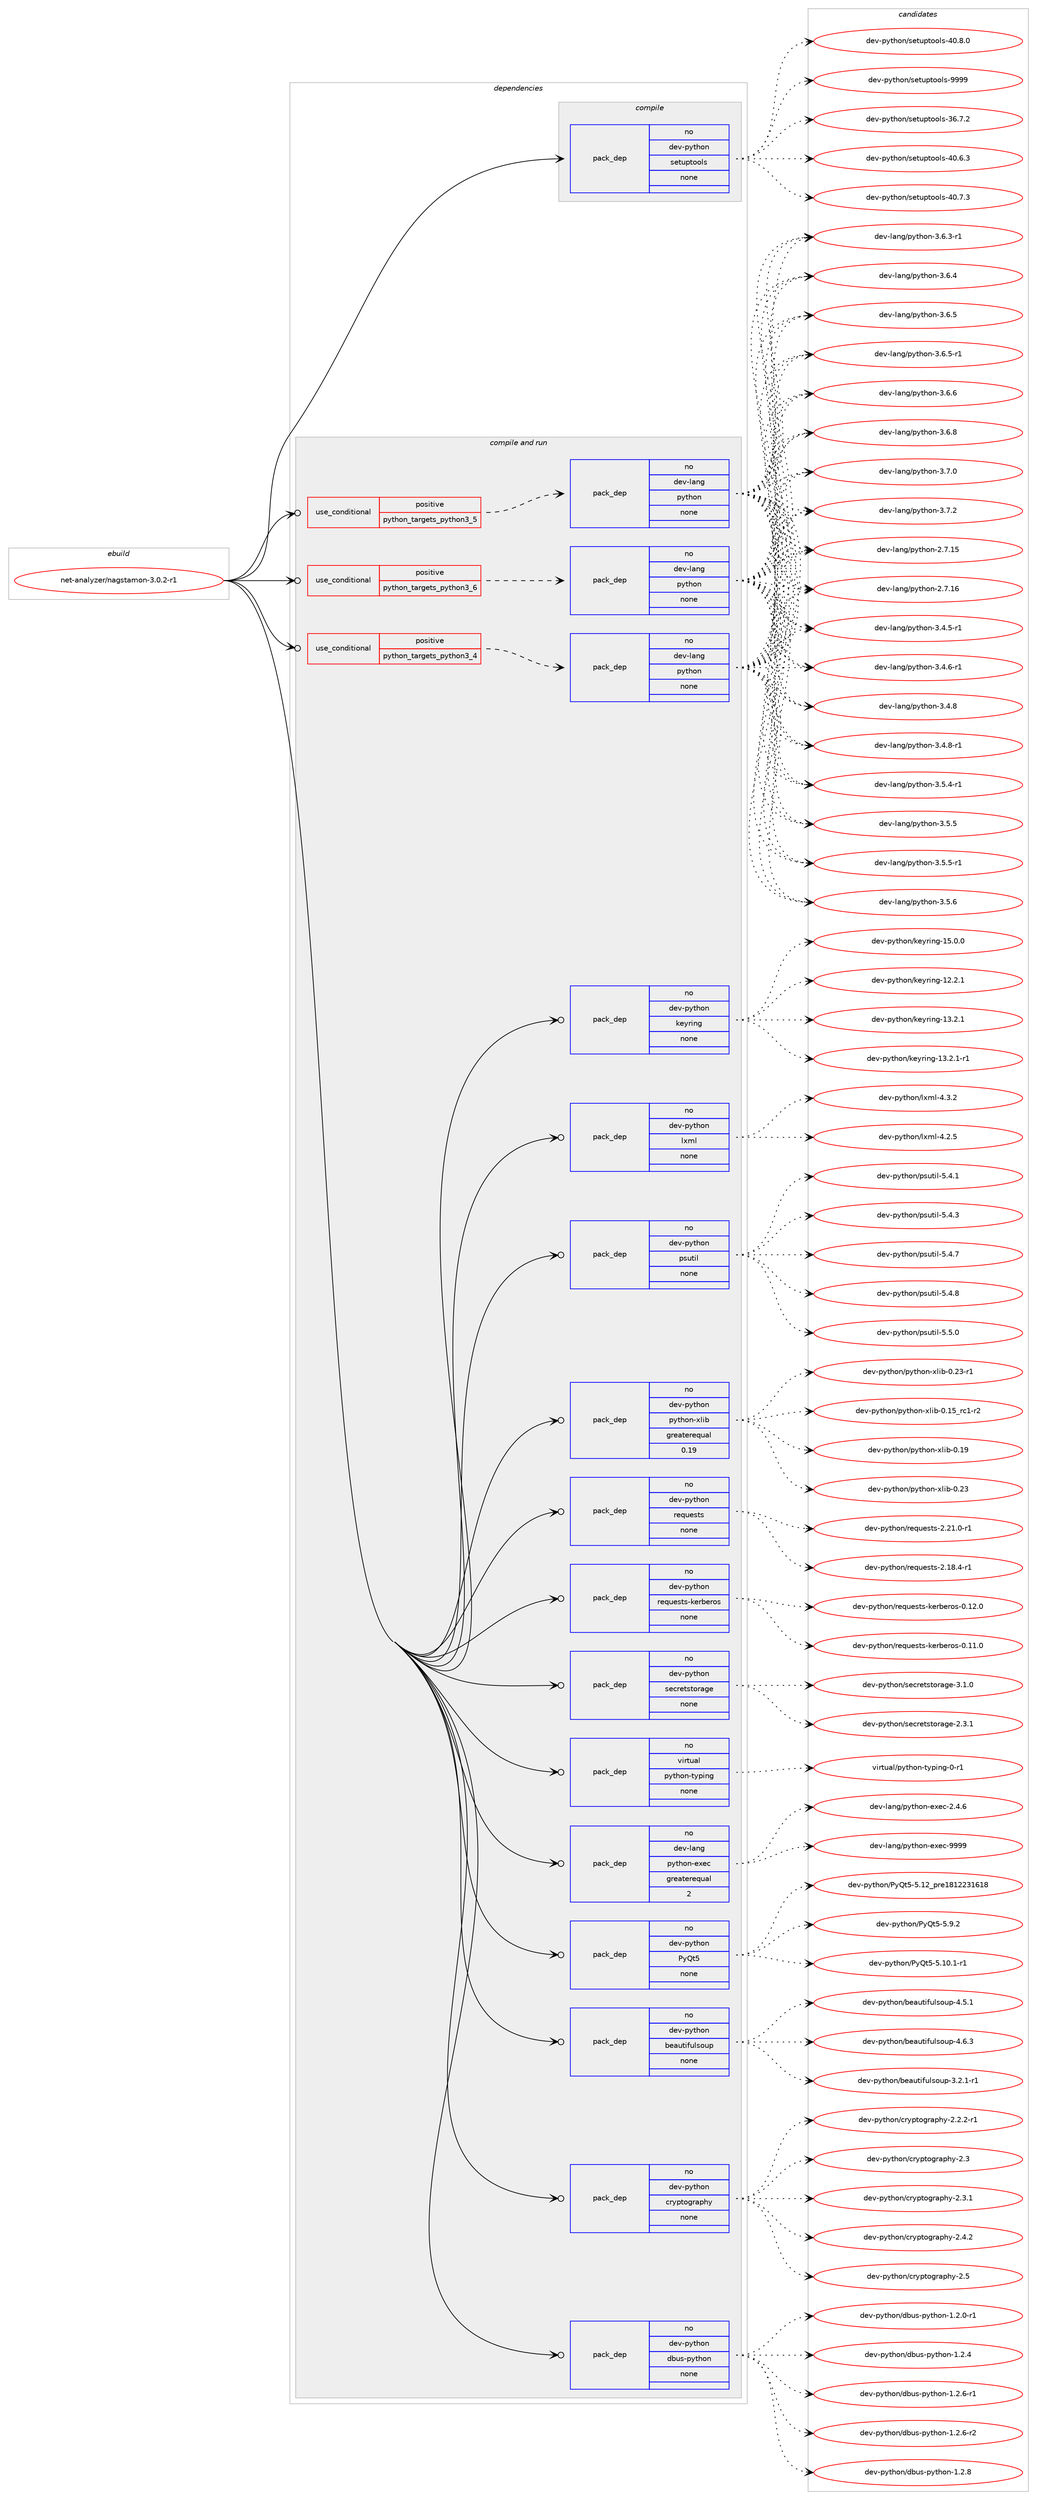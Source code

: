 digraph prolog {

# *************
# Graph options
# *************

newrank=true;
concentrate=true;
compound=true;
graph [rankdir=LR,fontname=Helvetica,fontsize=10,ranksep=1.5];#, ranksep=2.5, nodesep=0.2];
edge  [arrowhead=vee];
node  [fontname=Helvetica,fontsize=10];

# **********
# The ebuild
# **********

subgraph cluster_leftcol {
color=gray;
rank=same;
label=<<i>ebuild</i>>;
id [label="net-analyzer/nagstamon-3.0.2-r1", color=red, width=4, href="../net-analyzer/nagstamon-3.0.2-r1.svg"];
}

# ****************
# The dependencies
# ****************

subgraph cluster_midcol {
color=gray;
label=<<i>dependencies</i>>;
subgraph cluster_compile {
fillcolor="#eeeeee";
style=filled;
label=<<i>compile</i>>;
subgraph pack1176358 {
dependency1645155 [label=<<TABLE BORDER="0" CELLBORDER="1" CELLSPACING="0" CELLPADDING="4" WIDTH="220"><TR><TD ROWSPAN="6" CELLPADDING="30">pack_dep</TD></TR><TR><TD WIDTH="110">no</TD></TR><TR><TD>dev-python</TD></TR><TR><TD>setuptools</TD></TR><TR><TD>none</TD></TR><TR><TD></TD></TR></TABLE>>, shape=none, color=blue];
}
id:e -> dependency1645155:w [weight=20,style="solid",arrowhead="vee"];
}
subgraph cluster_compileandrun {
fillcolor="#eeeeee";
style=filled;
label=<<i>compile and run</i>>;
subgraph cond442212 {
dependency1645156 [label=<<TABLE BORDER="0" CELLBORDER="1" CELLSPACING="0" CELLPADDING="4"><TR><TD ROWSPAN="3" CELLPADDING="10">use_conditional</TD></TR><TR><TD>positive</TD></TR><TR><TD>python_targets_python3_4</TD></TR></TABLE>>, shape=none, color=red];
subgraph pack1176359 {
dependency1645157 [label=<<TABLE BORDER="0" CELLBORDER="1" CELLSPACING="0" CELLPADDING="4" WIDTH="220"><TR><TD ROWSPAN="6" CELLPADDING="30">pack_dep</TD></TR><TR><TD WIDTH="110">no</TD></TR><TR><TD>dev-lang</TD></TR><TR><TD>python</TD></TR><TR><TD>none</TD></TR><TR><TD></TD></TR></TABLE>>, shape=none, color=blue];
}
dependency1645156:e -> dependency1645157:w [weight=20,style="dashed",arrowhead="vee"];
}
id:e -> dependency1645156:w [weight=20,style="solid",arrowhead="odotvee"];
subgraph cond442213 {
dependency1645158 [label=<<TABLE BORDER="0" CELLBORDER="1" CELLSPACING="0" CELLPADDING="4"><TR><TD ROWSPAN="3" CELLPADDING="10">use_conditional</TD></TR><TR><TD>positive</TD></TR><TR><TD>python_targets_python3_5</TD></TR></TABLE>>, shape=none, color=red];
subgraph pack1176360 {
dependency1645159 [label=<<TABLE BORDER="0" CELLBORDER="1" CELLSPACING="0" CELLPADDING="4" WIDTH="220"><TR><TD ROWSPAN="6" CELLPADDING="30">pack_dep</TD></TR><TR><TD WIDTH="110">no</TD></TR><TR><TD>dev-lang</TD></TR><TR><TD>python</TD></TR><TR><TD>none</TD></TR><TR><TD></TD></TR></TABLE>>, shape=none, color=blue];
}
dependency1645158:e -> dependency1645159:w [weight=20,style="dashed",arrowhead="vee"];
}
id:e -> dependency1645158:w [weight=20,style="solid",arrowhead="odotvee"];
subgraph cond442214 {
dependency1645160 [label=<<TABLE BORDER="0" CELLBORDER="1" CELLSPACING="0" CELLPADDING="4"><TR><TD ROWSPAN="3" CELLPADDING="10">use_conditional</TD></TR><TR><TD>positive</TD></TR><TR><TD>python_targets_python3_6</TD></TR></TABLE>>, shape=none, color=red];
subgraph pack1176361 {
dependency1645161 [label=<<TABLE BORDER="0" CELLBORDER="1" CELLSPACING="0" CELLPADDING="4" WIDTH="220"><TR><TD ROWSPAN="6" CELLPADDING="30">pack_dep</TD></TR><TR><TD WIDTH="110">no</TD></TR><TR><TD>dev-lang</TD></TR><TR><TD>python</TD></TR><TR><TD>none</TD></TR><TR><TD></TD></TR></TABLE>>, shape=none, color=blue];
}
dependency1645160:e -> dependency1645161:w [weight=20,style="dashed",arrowhead="vee"];
}
id:e -> dependency1645160:w [weight=20,style="solid",arrowhead="odotvee"];
subgraph pack1176362 {
dependency1645162 [label=<<TABLE BORDER="0" CELLBORDER="1" CELLSPACING="0" CELLPADDING="4" WIDTH="220"><TR><TD ROWSPAN="6" CELLPADDING="30">pack_dep</TD></TR><TR><TD WIDTH="110">no</TD></TR><TR><TD>dev-lang</TD></TR><TR><TD>python-exec</TD></TR><TR><TD>greaterequal</TD></TR><TR><TD>2</TD></TR></TABLE>>, shape=none, color=blue];
}
id:e -> dependency1645162:w [weight=20,style="solid",arrowhead="odotvee"];
subgraph pack1176363 {
dependency1645163 [label=<<TABLE BORDER="0" CELLBORDER="1" CELLSPACING="0" CELLPADDING="4" WIDTH="220"><TR><TD ROWSPAN="6" CELLPADDING="30">pack_dep</TD></TR><TR><TD WIDTH="110">no</TD></TR><TR><TD>dev-python</TD></TR><TR><TD>PyQt5</TD></TR><TR><TD>none</TD></TR><TR><TD></TD></TR></TABLE>>, shape=none, color=blue];
}
id:e -> dependency1645163:w [weight=20,style="solid",arrowhead="odotvee"];
subgraph pack1176364 {
dependency1645164 [label=<<TABLE BORDER="0" CELLBORDER="1" CELLSPACING="0" CELLPADDING="4" WIDTH="220"><TR><TD ROWSPAN="6" CELLPADDING="30">pack_dep</TD></TR><TR><TD WIDTH="110">no</TD></TR><TR><TD>dev-python</TD></TR><TR><TD>beautifulsoup</TD></TR><TR><TD>none</TD></TR><TR><TD></TD></TR></TABLE>>, shape=none, color=blue];
}
id:e -> dependency1645164:w [weight=20,style="solid",arrowhead="odotvee"];
subgraph pack1176365 {
dependency1645165 [label=<<TABLE BORDER="0" CELLBORDER="1" CELLSPACING="0" CELLPADDING="4" WIDTH="220"><TR><TD ROWSPAN="6" CELLPADDING="30">pack_dep</TD></TR><TR><TD WIDTH="110">no</TD></TR><TR><TD>dev-python</TD></TR><TR><TD>cryptography</TD></TR><TR><TD>none</TD></TR><TR><TD></TD></TR></TABLE>>, shape=none, color=blue];
}
id:e -> dependency1645165:w [weight=20,style="solid",arrowhead="odotvee"];
subgraph pack1176366 {
dependency1645166 [label=<<TABLE BORDER="0" CELLBORDER="1" CELLSPACING="0" CELLPADDING="4" WIDTH="220"><TR><TD ROWSPAN="6" CELLPADDING="30">pack_dep</TD></TR><TR><TD WIDTH="110">no</TD></TR><TR><TD>dev-python</TD></TR><TR><TD>dbus-python</TD></TR><TR><TD>none</TD></TR><TR><TD></TD></TR></TABLE>>, shape=none, color=blue];
}
id:e -> dependency1645166:w [weight=20,style="solid",arrowhead="odotvee"];
subgraph pack1176367 {
dependency1645167 [label=<<TABLE BORDER="0" CELLBORDER="1" CELLSPACING="0" CELLPADDING="4" WIDTH="220"><TR><TD ROWSPAN="6" CELLPADDING="30">pack_dep</TD></TR><TR><TD WIDTH="110">no</TD></TR><TR><TD>dev-python</TD></TR><TR><TD>keyring</TD></TR><TR><TD>none</TD></TR><TR><TD></TD></TR></TABLE>>, shape=none, color=blue];
}
id:e -> dependency1645167:w [weight=20,style="solid",arrowhead="odotvee"];
subgraph pack1176368 {
dependency1645168 [label=<<TABLE BORDER="0" CELLBORDER="1" CELLSPACING="0" CELLPADDING="4" WIDTH="220"><TR><TD ROWSPAN="6" CELLPADDING="30">pack_dep</TD></TR><TR><TD WIDTH="110">no</TD></TR><TR><TD>dev-python</TD></TR><TR><TD>lxml</TD></TR><TR><TD>none</TD></TR><TR><TD></TD></TR></TABLE>>, shape=none, color=blue];
}
id:e -> dependency1645168:w [weight=20,style="solid",arrowhead="odotvee"];
subgraph pack1176369 {
dependency1645169 [label=<<TABLE BORDER="0" CELLBORDER="1" CELLSPACING="0" CELLPADDING="4" WIDTH="220"><TR><TD ROWSPAN="6" CELLPADDING="30">pack_dep</TD></TR><TR><TD WIDTH="110">no</TD></TR><TR><TD>dev-python</TD></TR><TR><TD>psutil</TD></TR><TR><TD>none</TD></TR><TR><TD></TD></TR></TABLE>>, shape=none, color=blue];
}
id:e -> dependency1645169:w [weight=20,style="solid",arrowhead="odotvee"];
subgraph pack1176370 {
dependency1645170 [label=<<TABLE BORDER="0" CELLBORDER="1" CELLSPACING="0" CELLPADDING="4" WIDTH="220"><TR><TD ROWSPAN="6" CELLPADDING="30">pack_dep</TD></TR><TR><TD WIDTH="110">no</TD></TR><TR><TD>dev-python</TD></TR><TR><TD>python-xlib</TD></TR><TR><TD>greaterequal</TD></TR><TR><TD>0.19</TD></TR></TABLE>>, shape=none, color=blue];
}
id:e -> dependency1645170:w [weight=20,style="solid",arrowhead="odotvee"];
subgraph pack1176371 {
dependency1645171 [label=<<TABLE BORDER="0" CELLBORDER="1" CELLSPACING="0" CELLPADDING="4" WIDTH="220"><TR><TD ROWSPAN="6" CELLPADDING="30">pack_dep</TD></TR><TR><TD WIDTH="110">no</TD></TR><TR><TD>dev-python</TD></TR><TR><TD>requests</TD></TR><TR><TD>none</TD></TR><TR><TD></TD></TR></TABLE>>, shape=none, color=blue];
}
id:e -> dependency1645171:w [weight=20,style="solid",arrowhead="odotvee"];
subgraph pack1176372 {
dependency1645172 [label=<<TABLE BORDER="0" CELLBORDER="1" CELLSPACING="0" CELLPADDING="4" WIDTH="220"><TR><TD ROWSPAN="6" CELLPADDING="30">pack_dep</TD></TR><TR><TD WIDTH="110">no</TD></TR><TR><TD>dev-python</TD></TR><TR><TD>requests-kerberos</TD></TR><TR><TD>none</TD></TR><TR><TD></TD></TR></TABLE>>, shape=none, color=blue];
}
id:e -> dependency1645172:w [weight=20,style="solid",arrowhead="odotvee"];
subgraph pack1176373 {
dependency1645173 [label=<<TABLE BORDER="0" CELLBORDER="1" CELLSPACING="0" CELLPADDING="4" WIDTH="220"><TR><TD ROWSPAN="6" CELLPADDING="30">pack_dep</TD></TR><TR><TD WIDTH="110">no</TD></TR><TR><TD>dev-python</TD></TR><TR><TD>secretstorage</TD></TR><TR><TD>none</TD></TR><TR><TD></TD></TR></TABLE>>, shape=none, color=blue];
}
id:e -> dependency1645173:w [weight=20,style="solid",arrowhead="odotvee"];
subgraph pack1176374 {
dependency1645174 [label=<<TABLE BORDER="0" CELLBORDER="1" CELLSPACING="0" CELLPADDING="4" WIDTH="220"><TR><TD ROWSPAN="6" CELLPADDING="30">pack_dep</TD></TR><TR><TD WIDTH="110">no</TD></TR><TR><TD>virtual</TD></TR><TR><TD>python-typing</TD></TR><TR><TD>none</TD></TR><TR><TD></TD></TR></TABLE>>, shape=none, color=blue];
}
id:e -> dependency1645174:w [weight=20,style="solid",arrowhead="odotvee"];
}
subgraph cluster_run {
fillcolor="#eeeeee";
style=filled;
label=<<i>run</i>>;
}
}

# **************
# The candidates
# **************

subgraph cluster_choices {
rank=same;
color=gray;
label=<<i>candidates</i>>;

subgraph choice1176358 {
color=black;
nodesep=1;
choice100101118451121211161041111104711510111611711211611111110811545515446554650 [label="dev-python/setuptools-36.7.2", color=red, width=4,href="../dev-python/setuptools-36.7.2.svg"];
choice100101118451121211161041111104711510111611711211611111110811545524846544651 [label="dev-python/setuptools-40.6.3", color=red, width=4,href="../dev-python/setuptools-40.6.3.svg"];
choice100101118451121211161041111104711510111611711211611111110811545524846554651 [label="dev-python/setuptools-40.7.3", color=red, width=4,href="../dev-python/setuptools-40.7.3.svg"];
choice100101118451121211161041111104711510111611711211611111110811545524846564648 [label="dev-python/setuptools-40.8.0", color=red, width=4,href="../dev-python/setuptools-40.8.0.svg"];
choice10010111845112121116104111110471151011161171121161111111081154557575757 [label="dev-python/setuptools-9999", color=red, width=4,href="../dev-python/setuptools-9999.svg"];
dependency1645155:e -> choice100101118451121211161041111104711510111611711211611111110811545515446554650:w [style=dotted,weight="100"];
dependency1645155:e -> choice100101118451121211161041111104711510111611711211611111110811545524846544651:w [style=dotted,weight="100"];
dependency1645155:e -> choice100101118451121211161041111104711510111611711211611111110811545524846554651:w [style=dotted,weight="100"];
dependency1645155:e -> choice100101118451121211161041111104711510111611711211611111110811545524846564648:w [style=dotted,weight="100"];
dependency1645155:e -> choice10010111845112121116104111110471151011161171121161111111081154557575757:w [style=dotted,weight="100"];
}
subgraph choice1176359 {
color=black;
nodesep=1;
choice10010111845108971101034711212111610411111045504655464953 [label="dev-lang/python-2.7.15", color=red, width=4,href="../dev-lang/python-2.7.15.svg"];
choice10010111845108971101034711212111610411111045504655464954 [label="dev-lang/python-2.7.16", color=red, width=4,href="../dev-lang/python-2.7.16.svg"];
choice1001011184510897110103471121211161041111104551465246534511449 [label="dev-lang/python-3.4.5-r1", color=red, width=4,href="../dev-lang/python-3.4.5-r1.svg"];
choice1001011184510897110103471121211161041111104551465246544511449 [label="dev-lang/python-3.4.6-r1", color=red, width=4,href="../dev-lang/python-3.4.6-r1.svg"];
choice100101118451089711010347112121116104111110455146524656 [label="dev-lang/python-3.4.8", color=red, width=4,href="../dev-lang/python-3.4.8.svg"];
choice1001011184510897110103471121211161041111104551465246564511449 [label="dev-lang/python-3.4.8-r1", color=red, width=4,href="../dev-lang/python-3.4.8-r1.svg"];
choice1001011184510897110103471121211161041111104551465346524511449 [label="dev-lang/python-3.5.4-r1", color=red, width=4,href="../dev-lang/python-3.5.4-r1.svg"];
choice100101118451089711010347112121116104111110455146534653 [label="dev-lang/python-3.5.5", color=red, width=4,href="../dev-lang/python-3.5.5.svg"];
choice1001011184510897110103471121211161041111104551465346534511449 [label="dev-lang/python-3.5.5-r1", color=red, width=4,href="../dev-lang/python-3.5.5-r1.svg"];
choice100101118451089711010347112121116104111110455146534654 [label="dev-lang/python-3.5.6", color=red, width=4,href="../dev-lang/python-3.5.6.svg"];
choice1001011184510897110103471121211161041111104551465446514511449 [label="dev-lang/python-3.6.3-r1", color=red, width=4,href="../dev-lang/python-3.6.3-r1.svg"];
choice100101118451089711010347112121116104111110455146544652 [label="dev-lang/python-3.6.4", color=red, width=4,href="../dev-lang/python-3.6.4.svg"];
choice100101118451089711010347112121116104111110455146544653 [label="dev-lang/python-3.6.5", color=red, width=4,href="../dev-lang/python-3.6.5.svg"];
choice1001011184510897110103471121211161041111104551465446534511449 [label="dev-lang/python-3.6.5-r1", color=red, width=4,href="../dev-lang/python-3.6.5-r1.svg"];
choice100101118451089711010347112121116104111110455146544654 [label="dev-lang/python-3.6.6", color=red, width=4,href="../dev-lang/python-3.6.6.svg"];
choice100101118451089711010347112121116104111110455146544656 [label="dev-lang/python-3.6.8", color=red, width=4,href="../dev-lang/python-3.6.8.svg"];
choice100101118451089711010347112121116104111110455146554648 [label="dev-lang/python-3.7.0", color=red, width=4,href="../dev-lang/python-3.7.0.svg"];
choice100101118451089711010347112121116104111110455146554650 [label="dev-lang/python-3.7.2", color=red, width=4,href="../dev-lang/python-3.7.2.svg"];
dependency1645157:e -> choice10010111845108971101034711212111610411111045504655464953:w [style=dotted,weight="100"];
dependency1645157:e -> choice10010111845108971101034711212111610411111045504655464954:w [style=dotted,weight="100"];
dependency1645157:e -> choice1001011184510897110103471121211161041111104551465246534511449:w [style=dotted,weight="100"];
dependency1645157:e -> choice1001011184510897110103471121211161041111104551465246544511449:w [style=dotted,weight="100"];
dependency1645157:e -> choice100101118451089711010347112121116104111110455146524656:w [style=dotted,weight="100"];
dependency1645157:e -> choice1001011184510897110103471121211161041111104551465246564511449:w [style=dotted,weight="100"];
dependency1645157:e -> choice1001011184510897110103471121211161041111104551465346524511449:w [style=dotted,weight="100"];
dependency1645157:e -> choice100101118451089711010347112121116104111110455146534653:w [style=dotted,weight="100"];
dependency1645157:e -> choice1001011184510897110103471121211161041111104551465346534511449:w [style=dotted,weight="100"];
dependency1645157:e -> choice100101118451089711010347112121116104111110455146534654:w [style=dotted,weight="100"];
dependency1645157:e -> choice1001011184510897110103471121211161041111104551465446514511449:w [style=dotted,weight="100"];
dependency1645157:e -> choice100101118451089711010347112121116104111110455146544652:w [style=dotted,weight="100"];
dependency1645157:e -> choice100101118451089711010347112121116104111110455146544653:w [style=dotted,weight="100"];
dependency1645157:e -> choice1001011184510897110103471121211161041111104551465446534511449:w [style=dotted,weight="100"];
dependency1645157:e -> choice100101118451089711010347112121116104111110455146544654:w [style=dotted,weight="100"];
dependency1645157:e -> choice100101118451089711010347112121116104111110455146544656:w [style=dotted,weight="100"];
dependency1645157:e -> choice100101118451089711010347112121116104111110455146554648:w [style=dotted,weight="100"];
dependency1645157:e -> choice100101118451089711010347112121116104111110455146554650:w [style=dotted,weight="100"];
}
subgraph choice1176360 {
color=black;
nodesep=1;
choice10010111845108971101034711212111610411111045504655464953 [label="dev-lang/python-2.7.15", color=red, width=4,href="../dev-lang/python-2.7.15.svg"];
choice10010111845108971101034711212111610411111045504655464954 [label="dev-lang/python-2.7.16", color=red, width=4,href="../dev-lang/python-2.7.16.svg"];
choice1001011184510897110103471121211161041111104551465246534511449 [label="dev-lang/python-3.4.5-r1", color=red, width=4,href="../dev-lang/python-3.4.5-r1.svg"];
choice1001011184510897110103471121211161041111104551465246544511449 [label="dev-lang/python-3.4.6-r1", color=red, width=4,href="../dev-lang/python-3.4.6-r1.svg"];
choice100101118451089711010347112121116104111110455146524656 [label="dev-lang/python-3.4.8", color=red, width=4,href="../dev-lang/python-3.4.8.svg"];
choice1001011184510897110103471121211161041111104551465246564511449 [label="dev-lang/python-3.4.8-r1", color=red, width=4,href="../dev-lang/python-3.4.8-r1.svg"];
choice1001011184510897110103471121211161041111104551465346524511449 [label="dev-lang/python-3.5.4-r1", color=red, width=4,href="../dev-lang/python-3.5.4-r1.svg"];
choice100101118451089711010347112121116104111110455146534653 [label="dev-lang/python-3.5.5", color=red, width=4,href="../dev-lang/python-3.5.5.svg"];
choice1001011184510897110103471121211161041111104551465346534511449 [label="dev-lang/python-3.5.5-r1", color=red, width=4,href="../dev-lang/python-3.5.5-r1.svg"];
choice100101118451089711010347112121116104111110455146534654 [label="dev-lang/python-3.5.6", color=red, width=4,href="../dev-lang/python-3.5.6.svg"];
choice1001011184510897110103471121211161041111104551465446514511449 [label="dev-lang/python-3.6.3-r1", color=red, width=4,href="../dev-lang/python-3.6.3-r1.svg"];
choice100101118451089711010347112121116104111110455146544652 [label="dev-lang/python-3.6.4", color=red, width=4,href="../dev-lang/python-3.6.4.svg"];
choice100101118451089711010347112121116104111110455146544653 [label="dev-lang/python-3.6.5", color=red, width=4,href="../dev-lang/python-3.6.5.svg"];
choice1001011184510897110103471121211161041111104551465446534511449 [label="dev-lang/python-3.6.5-r1", color=red, width=4,href="../dev-lang/python-3.6.5-r1.svg"];
choice100101118451089711010347112121116104111110455146544654 [label="dev-lang/python-3.6.6", color=red, width=4,href="../dev-lang/python-3.6.6.svg"];
choice100101118451089711010347112121116104111110455146544656 [label="dev-lang/python-3.6.8", color=red, width=4,href="../dev-lang/python-3.6.8.svg"];
choice100101118451089711010347112121116104111110455146554648 [label="dev-lang/python-3.7.0", color=red, width=4,href="../dev-lang/python-3.7.0.svg"];
choice100101118451089711010347112121116104111110455146554650 [label="dev-lang/python-3.7.2", color=red, width=4,href="../dev-lang/python-3.7.2.svg"];
dependency1645159:e -> choice10010111845108971101034711212111610411111045504655464953:w [style=dotted,weight="100"];
dependency1645159:e -> choice10010111845108971101034711212111610411111045504655464954:w [style=dotted,weight="100"];
dependency1645159:e -> choice1001011184510897110103471121211161041111104551465246534511449:w [style=dotted,weight="100"];
dependency1645159:e -> choice1001011184510897110103471121211161041111104551465246544511449:w [style=dotted,weight="100"];
dependency1645159:e -> choice100101118451089711010347112121116104111110455146524656:w [style=dotted,weight="100"];
dependency1645159:e -> choice1001011184510897110103471121211161041111104551465246564511449:w [style=dotted,weight="100"];
dependency1645159:e -> choice1001011184510897110103471121211161041111104551465346524511449:w [style=dotted,weight="100"];
dependency1645159:e -> choice100101118451089711010347112121116104111110455146534653:w [style=dotted,weight="100"];
dependency1645159:e -> choice1001011184510897110103471121211161041111104551465346534511449:w [style=dotted,weight="100"];
dependency1645159:e -> choice100101118451089711010347112121116104111110455146534654:w [style=dotted,weight="100"];
dependency1645159:e -> choice1001011184510897110103471121211161041111104551465446514511449:w [style=dotted,weight="100"];
dependency1645159:e -> choice100101118451089711010347112121116104111110455146544652:w [style=dotted,weight="100"];
dependency1645159:e -> choice100101118451089711010347112121116104111110455146544653:w [style=dotted,weight="100"];
dependency1645159:e -> choice1001011184510897110103471121211161041111104551465446534511449:w [style=dotted,weight="100"];
dependency1645159:e -> choice100101118451089711010347112121116104111110455146544654:w [style=dotted,weight="100"];
dependency1645159:e -> choice100101118451089711010347112121116104111110455146544656:w [style=dotted,weight="100"];
dependency1645159:e -> choice100101118451089711010347112121116104111110455146554648:w [style=dotted,weight="100"];
dependency1645159:e -> choice100101118451089711010347112121116104111110455146554650:w [style=dotted,weight="100"];
}
subgraph choice1176361 {
color=black;
nodesep=1;
choice10010111845108971101034711212111610411111045504655464953 [label="dev-lang/python-2.7.15", color=red, width=4,href="../dev-lang/python-2.7.15.svg"];
choice10010111845108971101034711212111610411111045504655464954 [label="dev-lang/python-2.7.16", color=red, width=4,href="../dev-lang/python-2.7.16.svg"];
choice1001011184510897110103471121211161041111104551465246534511449 [label="dev-lang/python-3.4.5-r1", color=red, width=4,href="../dev-lang/python-3.4.5-r1.svg"];
choice1001011184510897110103471121211161041111104551465246544511449 [label="dev-lang/python-3.4.6-r1", color=red, width=4,href="../dev-lang/python-3.4.6-r1.svg"];
choice100101118451089711010347112121116104111110455146524656 [label="dev-lang/python-3.4.8", color=red, width=4,href="../dev-lang/python-3.4.8.svg"];
choice1001011184510897110103471121211161041111104551465246564511449 [label="dev-lang/python-3.4.8-r1", color=red, width=4,href="../dev-lang/python-3.4.8-r1.svg"];
choice1001011184510897110103471121211161041111104551465346524511449 [label="dev-lang/python-3.5.4-r1", color=red, width=4,href="../dev-lang/python-3.5.4-r1.svg"];
choice100101118451089711010347112121116104111110455146534653 [label="dev-lang/python-3.5.5", color=red, width=4,href="../dev-lang/python-3.5.5.svg"];
choice1001011184510897110103471121211161041111104551465346534511449 [label="dev-lang/python-3.5.5-r1", color=red, width=4,href="../dev-lang/python-3.5.5-r1.svg"];
choice100101118451089711010347112121116104111110455146534654 [label="dev-lang/python-3.5.6", color=red, width=4,href="../dev-lang/python-3.5.6.svg"];
choice1001011184510897110103471121211161041111104551465446514511449 [label="dev-lang/python-3.6.3-r1", color=red, width=4,href="../dev-lang/python-3.6.3-r1.svg"];
choice100101118451089711010347112121116104111110455146544652 [label="dev-lang/python-3.6.4", color=red, width=4,href="../dev-lang/python-3.6.4.svg"];
choice100101118451089711010347112121116104111110455146544653 [label="dev-lang/python-3.6.5", color=red, width=4,href="../dev-lang/python-3.6.5.svg"];
choice1001011184510897110103471121211161041111104551465446534511449 [label="dev-lang/python-3.6.5-r1", color=red, width=4,href="../dev-lang/python-3.6.5-r1.svg"];
choice100101118451089711010347112121116104111110455146544654 [label="dev-lang/python-3.6.6", color=red, width=4,href="../dev-lang/python-3.6.6.svg"];
choice100101118451089711010347112121116104111110455146544656 [label="dev-lang/python-3.6.8", color=red, width=4,href="../dev-lang/python-3.6.8.svg"];
choice100101118451089711010347112121116104111110455146554648 [label="dev-lang/python-3.7.0", color=red, width=4,href="../dev-lang/python-3.7.0.svg"];
choice100101118451089711010347112121116104111110455146554650 [label="dev-lang/python-3.7.2", color=red, width=4,href="../dev-lang/python-3.7.2.svg"];
dependency1645161:e -> choice10010111845108971101034711212111610411111045504655464953:w [style=dotted,weight="100"];
dependency1645161:e -> choice10010111845108971101034711212111610411111045504655464954:w [style=dotted,weight="100"];
dependency1645161:e -> choice1001011184510897110103471121211161041111104551465246534511449:w [style=dotted,weight="100"];
dependency1645161:e -> choice1001011184510897110103471121211161041111104551465246544511449:w [style=dotted,weight="100"];
dependency1645161:e -> choice100101118451089711010347112121116104111110455146524656:w [style=dotted,weight="100"];
dependency1645161:e -> choice1001011184510897110103471121211161041111104551465246564511449:w [style=dotted,weight="100"];
dependency1645161:e -> choice1001011184510897110103471121211161041111104551465346524511449:w [style=dotted,weight="100"];
dependency1645161:e -> choice100101118451089711010347112121116104111110455146534653:w [style=dotted,weight="100"];
dependency1645161:e -> choice1001011184510897110103471121211161041111104551465346534511449:w [style=dotted,weight="100"];
dependency1645161:e -> choice100101118451089711010347112121116104111110455146534654:w [style=dotted,weight="100"];
dependency1645161:e -> choice1001011184510897110103471121211161041111104551465446514511449:w [style=dotted,weight="100"];
dependency1645161:e -> choice100101118451089711010347112121116104111110455146544652:w [style=dotted,weight="100"];
dependency1645161:e -> choice100101118451089711010347112121116104111110455146544653:w [style=dotted,weight="100"];
dependency1645161:e -> choice1001011184510897110103471121211161041111104551465446534511449:w [style=dotted,weight="100"];
dependency1645161:e -> choice100101118451089711010347112121116104111110455146544654:w [style=dotted,weight="100"];
dependency1645161:e -> choice100101118451089711010347112121116104111110455146544656:w [style=dotted,weight="100"];
dependency1645161:e -> choice100101118451089711010347112121116104111110455146554648:w [style=dotted,weight="100"];
dependency1645161:e -> choice100101118451089711010347112121116104111110455146554650:w [style=dotted,weight="100"];
}
subgraph choice1176362 {
color=black;
nodesep=1;
choice1001011184510897110103471121211161041111104510112010199455046524654 [label="dev-lang/python-exec-2.4.6", color=red, width=4,href="../dev-lang/python-exec-2.4.6.svg"];
choice10010111845108971101034711212111610411111045101120101994557575757 [label="dev-lang/python-exec-9999", color=red, width=4,href="../dev-lang/python-exec-9999.svg"];
dependency1645162:e -> choice1001011184510897110103471121211161041111104510112010199455046524654:w [style=dotted,weight="100"];
dependency1645162:e -> choice10010111845108971101034711212111610411111045101120101994557575757:w [style=dotted,weight="100"];
}
subgraph choice1176363 {
color=black;
nodesep=1;
choice1001011184511212111610411111047801218111653455346494846494511449 [label="dev-python/PyQt5-5.10.1-r1", color=red, width=4,href="../dev-python/PyQt5-5.10.1-r1.svg"];
choice100101118451121211161041111104780121811165345534649509511211410149564950505149544956 [label="dev-python/PyQt5-5.12_pre1812231618", color=red, width=4,href="../dev-python/PyQt5-5.12_pre1812231618.svg"];
choice1001011184511212111610411111047801218111653455346574650 [label="dev-python/PyQt5-5.9.2", color=red, width=4,href="../dev-python/PyQt5-5.9.2.svg"];
dependency1645163:e -> choice1001011184511212111610411111047801218111653455346494846494511449:w [style=dotted,weight="100"];
dependency1645163:e -> choice100101118451121211161041111104780121811165345534649509511211410149564950505149544956:w [style=dotted,weight="100"];
dependency1645163:e -> choice1001011184511212111610411111047801218111653455346574650:w [style=dotted,weight="100"];
}
subgraph choice1176364 {
color=black;
nodesep=1;
choice100101118451121211161041111104798101971171161051021171081151111171124551465046494511449 [label="dev-python/beautifulsoup-3.2.1-r1", color=red, width=4,href="../dev-python/beautifulsoup-3.2.1-r1.svg"];
choice10010111845112121116104111110479810197117116105102117108115111117112455246534649 [label="dev-python/beautifulsoup-4.5.1", color=red, width=4,href="../dev-python/beautifulsoup-4.5.1.svg"];
choice10010111845112121116104111110479810197117116105102117108115111117112455246544651 [label="dev-python/beautifulsoup-4.6.3", color=red, width=4,href="../dev-python/beautifulsoup-4.6.3.svg"];
dependency1645164:e -> choice100101118451121211161041111104798101971171161051021171081151111171124551465046494511449:w [style=dotted,weight="100"];
dependency1645164:e -> choice10010111845112121116104111110479810197117116105102117108115111117112455246534649:w [style=dotted,weight="100"];
dependency1645164:e -> choice10010111845112121116104111110479810197117116105102117108115111117112455246544651:w [style=dotted,weight="100"];
}
subgraph choice1176365 {
color=black;
nodesep=1;
choice100101118451121211161041111104799114121112116111103114971121041214550465046504511449 [label="dev-python/cryptography-2.2.2-r1", color=red, width=4,href="../dev-python/cryptography-2.2.2-r1.svg"];
choice1001011184511212111610411111047991141211121161111031149711210412145504651 [label="dev-python/cryptography-2.3", color=red, width=4,href="../dev-python/cryptography-2.3.svg"];
choice10010111845112121116104111110479911412111211611110311497112104121455046514649 [label="dev-python/cryptography-2.3.1", color=red, width=4,href="../dev-python/cryptography-2.3.1.svg"];
choice10010111845112121116104111110479911412111211611110311497112104121455046524650 [label="dev-python/cryptography-2.4.2", color=red, width=4,href="../dev-python/cryptography-2.4.2.svg"];
choice1001011184511212111610411111047991141211121161111031149711210412145504653 [label="dev-python/cryptography-2.5", color=red, width=4,href="../dev-python/cryptography-2.5.svg"];
dependency1645165:e -> choice100101118451121211161041111104799114121112116111103114971121041214550465046504511449:w [style=dotted,weight="100"];
dependency1645165:e -> choice1001011184511212111610411111047991141211121161111031149711210412145504651:w [style=dotted,weight="100"];
dependency1645165:e -> choice10010111845112121116104111110479911412111211611110311497112104121455046514649:w [style=dotted,weight="100"];
dependency1645165:e -> choice10010111845112121116104111110479911412111211611110311497112104121455046524650:w [style=dotted,weight="100"];
dependency1645165:e -> choice1001011184511212111610411111047991141211121161111031149711210412145504653:w [style=dotted,weight="100"];
}
subgraph choice1176366 {
color=black;
nodesep=1;
choice100101118451121211161041111104710098117115451121211161041111104549465046484511449 [label="dev-python/dbus-python-1.2.0-r1", color=red, width=4,href="../dev-python/dbus-python-1.2.0-r1.svg"];
choice10010111845112121116104111110471009811711545112121116104111110454946504652 [label="dev-python/dbus-python-1.2.4", color=red, width=4,href="../dev-python/dbus-python-1.2.4.svg"];
choice100101118451121211161041111104710098117115451121211161041111104549465046544511449 [label="dev-python/dbus-python-1.2.6-r1", color=red, width=4,href="../dev-python/dbus-python-1.2.6-r1.svg"];
choice100101118451121211161041111104710098117115451121211161041111104549465046544511450 [label="dev-python/dbus-python-1.2.6-r2", color=red, width=4,href="../dev-python/dbus-python-1.2.6-r2.svg"];
choice10010111845112121116104111110471009811711545112121116104111110454946504656 [label="dev-python/dbus-python-1.2.8", color=red, width=4,href="../dev-python/dbus-python-1.2.8.svg"];
dependency1645166:e -> choice100101118451121211161041111104710098117115451121211161041111104549465046484511449:w [style=dotted,weight="100"];
dependency1645166:e -> choice10010111845112121116104111110471009811711545112121116104111110454946504652:w [style=dotted,weight="100"];
dependency1645166:e -> choice100101118451121211161041111104710098117115451121211161041111104549465046544511449:w [style=dotted,weight="100"];
dependency1645166:e -> choice100101118451121211161041111104710098117115451121211161041111104549465046544511450:w [style=dotted,weight="100"];
dependency1645166:e -> choice10010111845112121116104111110471009811711545112121116104111110454946504656:w [style=dotted,weight="100"];
}
subgraph choice1176367 {
color=black;
nodesep=1;
choice100101118451121211161041111104710710112111410511010345495046504649 [label="dev-python/keyring-12.2.1", color=red, width=4,href="../dev-python/keyring-12.2.1.svg"];
choice100101118451121211161041111104710710112111410511010345495146504649 [label="dev-python/keyring-13.2.1", color=red, width=4,href="../dev-python/keyring-13.2.1.svg"];
choice1001011184511212111610411111047107101121114105110103454951465046494511449 [label="dev-python/keyring-13.2.1-r1", color=red, width=4,href="../dev-python/keyring-13.2.1-r1.svg"];
choice100101118451121211161041111104710710112111410511010345495346484648 [label="dev-python/keyring-15.0.0", color=red, width=4,href="../dev-python/keyring-15.0.0.svg"];
dependency1645167:e -> choice100101118451121211161041111104710710112111410511010345495046504649:w [style=dotted,weight="100"];
dependency1645167:e -> choice100101118451121211161041111104710710112111410511010345495146504649:w [style=dotted,weight="100"];
dependency1645167:e -> choice1001011184511212111610411111047107101121114105110103454951465046494511449:w [style=dotted,weight="100"];
dependency1645167:e -> choice100101118451121211161041111104710710112111410511010345495346484648:w [style=dotted,weight="100"];
}
subgraph choice1176368 {
color=black;
nodesep=1;
choice1001011184511212111610411111047108120109108455246504653 [label="dev-python/lxml-4.2.5", color=red, width=4,href="../dev-python/lxml-4.2.5.svg"];
choice1001011184511212111610411111047108120109108455246514650 [label="dev-python/lxml-4.3.2", color=red, width=4,href="../dev-python/lxml-4.3.2.svg"];
dependency1645168:e -> choice1001011184511212111610411111047108120109108455246504653:w [style=dotted,weight="100"];
dependency1645168:e -> choice1001011184511212111610411111047108120109108455246514650:w [style=dotted,weight="100"];
}
subgraph choice1176369 {
color=black;
nodesep=1;
choice1001011184511212111610411111047112115117116105108455346524649 [label="dev-python/psutil-5.4.1", color=red, width=4,href="../dev-python/psutil-5.4.1.svg"];
choice1001011184511212111610411111047112115117116105108455346524651 [label="dev-python/psutil-5.4.3", color=red, width=4,href="../dev-python/psutil-5.4.3.svg"];
choice1001011184511212111610411111047112115117116105108455346524655 [label="dev-python/psutil-5.4.7", color=red, width=4,href="../dev-python/psutil-5.4.7.svg"];
choice1001011184511212111610411111047112115117116105108455346524656 [label="dev-python/psutil-5.4.8", color=red, width=4,href="../dev-python/psutil-5.4.8.svg"];
choice1001011184511212111610411111047112115117116105108455346534648 [label="dev-python/psutil-5.5.0", color=red, width=4,href="../dev-python/psutil-5.5.0.svg"];
dependency1645169:e -> choice1001011184511212111610411111047112115117116105108455346524649:w [style=dotted,weight="100"];
dependency1645169:e -> choice1001011184511212111610411111047112115117116105108455346524651:w [style=dotted,weight="100"];
dependency1645169:e -> choice1001011184511212111610411111047112115117116105108455346524655:w [style=dotted,weight="100"];
dependency1645169:e -> choice1001011184511212111610411111047112115117116105108455346524656:w [style=dotted,weight="100"];
dependency1645169:e -> choice1001011184511212111610411111047112115117116105108455346534648:w [style=dotted,weight="100"];
}
subgraph choice1176370 {
color=black;
nodesep=1;
choice1001011184511212111610411111047112121116104111110451201081059845484649539511499494511450 [label="dev-python/python-xlib-0.15_rc1-r2", color=red, width=4,href="../dev-python/python-xlib-0.15_rc1-r2.svg"];
choice100101118451121211161041111104711212111610411111045120108105984548464957 [label="dev-python/python-xlib-0.19", color=red, width=4,href="../dev-python/python-xlib-0.19.svg"];
choice100101118451121211161041111104711212111610411111045120108105984548465051 [label="dev-python/python-xlib-0.23", color=red, width=4,href="../dev-python/python-xlib-0.23.svg"];
choice1001011184511212111610411111047112121116104111110451201081059845484650514511449 [label="dev-python/python-xlib-0.23-r1", color=red, width=4,href="../dev-python/python-xlib-0.23-r1.svg"];
dependency1645170:e -> choice1001011184511212111610411111047112121116104111110451201081059845484649539511499494511450:w [style=dotted,weight="100"];
dependency1645170:e -> choice100101118451121211161041111104711212111610411111045120108105984548464957:w [style=dotted,weight="100"];
dependency1645170:e -> choice100101118451121211161041111104711212111610411111045120108105984548465051:w [style=dotted,weight="100"];
dependency1645170:e -> choice1001011184511212111610411111047112121116104111110451201081059845484650514511449:w [style=dotted,weight="100"];
}
subgraph choice1176371 {
color=black;
nodesep=1;
choice1001011184511212111610411111047114101113117101115116115455046495646524511449 [label="dev-python/requests-2.18.4-r1", color=red, width=4,href="../dev-python/requests-2.18.4-r1.svg"];
choice1001011184511212111610411111047114101113117101115116115455046504946484511449 [label="dev-python/requests-2.21.0-r1", color=red, width=4,href="../dev-python/requests-2.21.0-r1.svg"];
dependency1645171:e -> choice1001011184511212111610411111047114101113117101115116115455046495646524511449:w [style=dotted,weight="100"];
dependency1645171:e -> choice1001011184511212111610411111047114101113117101115116115455046504946484511449:w [style=dotted,weight="100"];
}
subgraph choice1176372 {
color=black;
nodesep=1;
choice1001011184511212111610411111047114101113117101115116115451071011149810111411111545484649494648 [label="dev-python/requests-kerberos-0.11.0", color=red, width=4,href="../dev-python/requests-kerberos-0.11.0.svg"];
choice1001011184511212111610411111047114101113117101115116115451071011149810111411111545484649504648 [label="dev-python/requests-kerberos-0.12.0", color=red, width=4,href="../dev-python/requests-kerberos-0.12.0.svg"];
dependency1645172:e -> choice1001011184511212111610411111047114101113117101115116115451071011149810111411111545484649494648:w [style=dotted,weight="100"];
dependency1645172:e -> choice1001011184511212111610411111047114101113117101115116115451071011149810111411111545484649504648:w [style=dotted,weight="100"];
}
subgraph choice1176373 {
color=black;
nodesep=1;
choice10010111845112121116104111110471151019911410111611511611111497103101455046514649 [label="dev-python/secretstorage-2.3.1", color=red, width=4,href="../dev-python/secretstorage-2.3.1.svg"];
choice10010111845112121116104111110471151019911410111611511611111497103101455146494648 [label="dev-python/secretstorage-3.1.0", color=red, width=4,href="../dev-python/secretstorage-3.1.0.svg"];
dependency1645173:e -> choice10010111845112121116104111110471151019911410111611511611111497103101455046514649:w [style=dotted,weight="100"];
dependency1645173:e -> choice10010111845112121116104111110471151019911410111611511611111497103101455146494648:w [style=dotted,weight="100"];
}
subgraph choice1176374 {
color=black;
nodesep=1;
choice11810511411611797108471121211161041111104511612111210511010345484511449 [label="virtual/python-typing-0-r1", color=red, width=4,href="../virtual/python-typing-0-r1.svg"];
dependency1645174:e -> choice11810511411611797108471121211161041111104511612111210511010345484511449:w [style=dotted,weight="100"];
}
}

}
